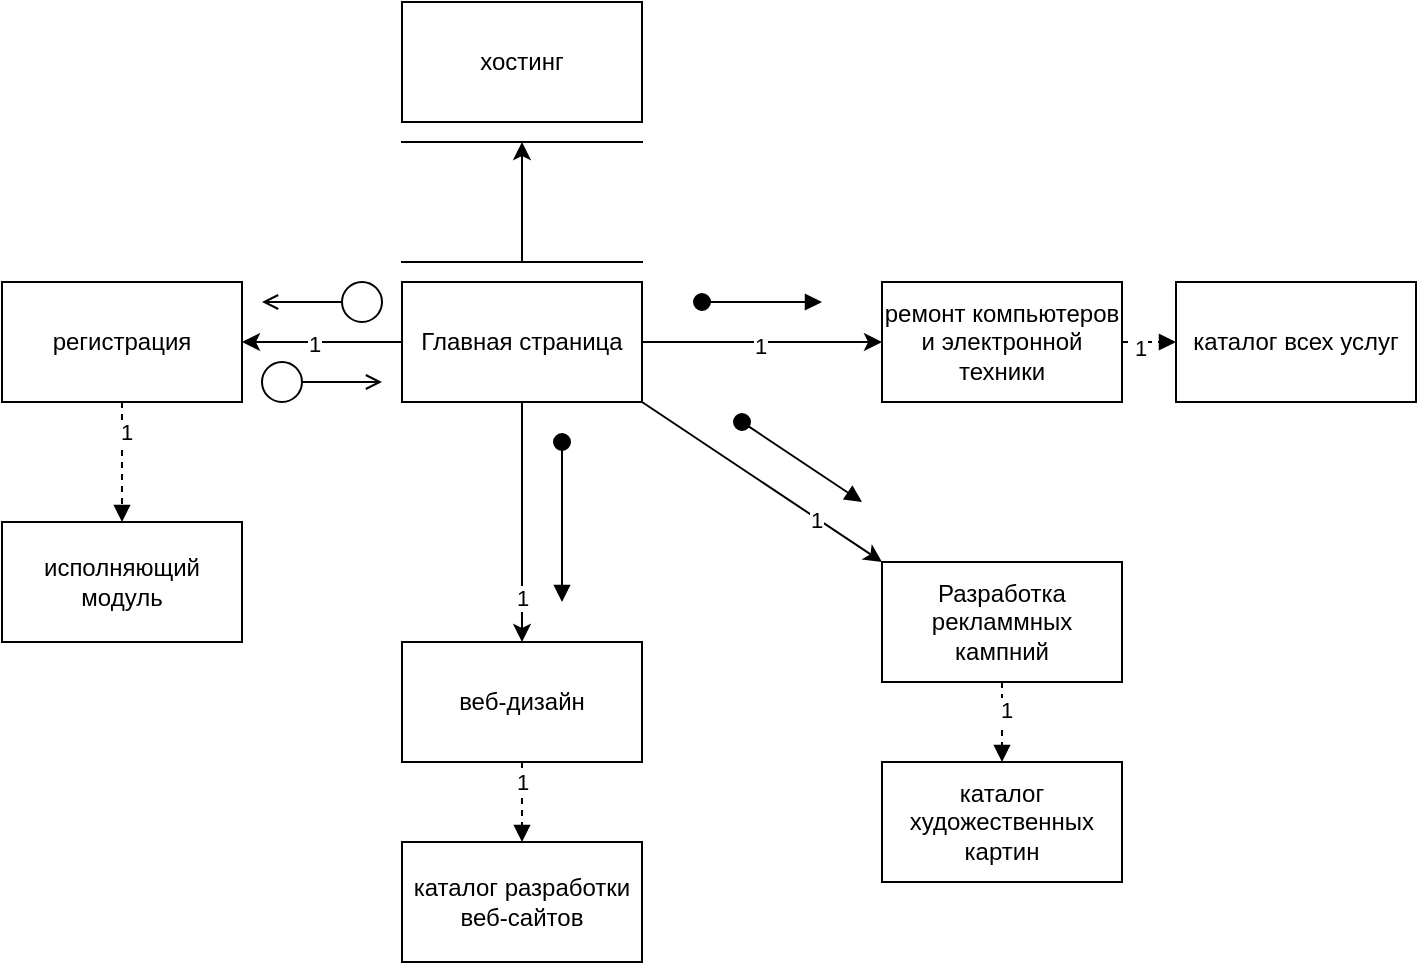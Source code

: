 <mxfile version="22.0.3" type="device">
  <diagram name="Страница — 1" id="F-eU39PXFaF1-KLR9q1Y">
    <mxGraphModel dx="545" dy="823" grid="1" gridSize="10" guides="1" tooltips="1" connect="1" arrows="1" fold="1" page="1" pageScale="1" pageWidth="827" pageHeight="1169" math="0" shadow="0">
      <root>
        <mxCell id="0" />
        <mxCell id="1" parent="0" />
        <mxCell id="WJ8ArPnDJe-wxjGNdDq4-6" value="" style="edgeStyle=orthogonalEdgeStyle;rounded=0;orthogonalLoop=1;jettySize=auto;html=1;" parent="1" source="WJ8ArPnDJe-wxjGNdDq4-1" target="WJ8ArPnDJe-wxjGNdDq4-5" edge="1">
          <mxGeometry relative="1" as="geometry" />
        </mxCell>
        <mxCell id="WJ8ArPnDJe-wxjGNdDq4-14" value="1" style="edgeLabel;html=1;align=center;verticalAlign=middle;resizable=0;points=[];" parent="WJ8ArPnDJe-wxjGNdDq4-6" vertex="1" connectable="0">
          <mxGeometry x="0.11" y="1" relative="1" as="geometry">
            <mxPoint as="offset" />
          </mxGeometry>
        </mxCell>
        <mxCell id="WJ8ArPnDJe-wxjGNdDq4-17" value="" style="edgeStyle=orthogonalEdgeStyle;rounded=0;orthogonalLoop=1;jettySize=auto;html=1;" parent="1" source="WJ8ArPnDJe-wxjGNdDq4-1" target="WJ8ArPnDJe-wxjGNdDq4-16" edge="1">
          <mxGeometry relative="1" as="geometry" />
        </mxCell>
        <mxCell id="WJ8ArPnDJe-wxjGNdDq4-27" value="1" style="edgeLabel;html=1;align=center;verticalAlign=middle;resizable=0;points=[];" parent="WJ8ArPnDJe-wxjGNdDq4-17" vertex="1" connectable="0">
          <mxGeometry x="0.633" relative="1" as="geometry">
            <mxPoint as="offset" />
          </mxGeometry>
        </mxCell>
        <mxCell id="WJ8ArPnDJe-wxjGNdDq4-19" value="" style="edgeStyle=orthogonalEdgeStyle;rounded=0;orthogonalLoop=1;jettySize=auto;html=1;" parent="1" source="WJ8ArPnDJe-wxjGNdDq4-1" target="WJ8ArPnDJe-wxjGNdDq4-18" edge="1">
          <mxGeometry relative="1" as="geometry" />
        </mxCell>
        <mxCell id="WJ8ArPnDJe-wxjGNdDq4-23" value="1" style="edgeLabel;html=1;align=center;verticalAlign=middle;resizable=0;points=[];" parent="WJ8ArPnDJe-wxjGNdDq4-19" vertex="1" connectable="0">
          <mxGeometry x="-0.023" y="-2" relative="1" as="geometry">
            <mxPoint as="offset" />
          </mxGeometry>
        </mxCell>
        <mxCell id="WJ8ArPnDJe-wxjGNdDq4-1" value="Главная страница" style="rounded=0;whiteSpace=wrap;html=1;" parent="1" vertex="1">
          <mxGeometry x="320" y="320" width="120" height="60" as="geometry" />
        </mxCell>
        <mxCell id="WJ8ArPnDJe-wxjGNdDq4-2" value="" style="shape=partialRectangle;whiteSpace=wrap;html=1;left=0;right=0;fillColor=none;" parent="1" vertex="1">
          <mxGeometry x="320" y="250" width="120" height="60" as="geometry" />
        </mxCell>
        <mxCell id="WJ8ArPnDJe-wxjGNdDq4-3" value="" style="endArrow=classic;html=1;rounded=0;entryX=0.5;entryY=0;entryDx=0;entryDy=0;" parent="1" target="WJ8ArPnDJe-wxjGNdDq4-2" edge="1">
          <mxGeometry width="50" height="50" relative="1" as="geometry">
            <mxPoint x="380" y="310" as="sourcePoint" />
            <mxPoint x="430" y="260" as="targetPoint" />
          </mxGeometry>
        </mxCell>
        <mxCell id="WJ8ArPnDJe-wxjGNdDq4-4" value="хостинг" style="rounded=0;whiteSpace=wrap;html=1;" parent="1" vertex="1">
          <mxGeometry x="320" y="180" width="120" height="60" as="geometry" />
        </mxCell>
        <mxCell id="WJ8ArPnDJe-wxjGNdDq4-5" value="регистрация" style="rounded=0;whiteSpace=wrap;html=1;" parent="1" vertex="1">
          <mxGeometry x="120" y="320" width="120" height="60" as="geometry" />
        </mxCell>
        <mxCell id="WJ8ArPnDJe-wxjGNdDq4-7" value="исполняющий модуль" style="rounded=0;whiteSpace=wrap;html=1;" parent="1" vertex="1">
          <mxGeometry x="120" y="440" width="120" height="60" as="geometry" />
        </mxCell>
        <mxCell id="WJ8ArPnDJe-wxjGNdDq4-9" value="" style="ellipse;html=1;" parent="1" vertex="1">
          <mxGeometry x="250" y="360" width="20" height="20" as="geometry" />
        </mxCell>
        <mxCell id="WJ8ArPnDJe-wxjGNdDq4-10" value="" style="endArrow=open;html=1;rounded=0;align=center;verticalAlign=top;endFill=0;labelBackgroundColor=none;endSize=6;" parent="1" source="WJ8ArPnDJe-wxjGNdDq4-9" edge="1">
          <mxGeometry relative="1" as="geometry">
            <mxPoint x="310" y="370" as="targetPoint" />
          </mxGeometry>
        </mxCell>
        <mxCell id="WJ8ArPnDJe-wxjGNdDq4-11" value="" style="ellipse;html=1;" parent="1" vertex="1">
          <mxGeometry x="290" y="320" width="20" height="20" as="geometry" />
        </mxCell>
        <mxCell id="WJ8ArPnDJe-wxjGNdDq4-12" value="" style="endArrow=open;html=1;rounded=0;align=center;verticalAlign=top;endFill=0;labelBackgroundColor=none;endSize=6;" parent="1" source="WJ8ArPnDJe-wxjGNdDq4-11" edge="1">
          <mxGeometry relative="1" as="geometry">
            <mxPoint x="250" y="330" as="targetPoint" />
          </mxGeometry>
        </mxCell>
        <mxCell id="WJ8ArPnDJe-wxjGNdDq4-13" value="" style="html=1;verticalAlign=bottom;labelBackgroundColor=none;endArrow=block;endFill=1;dashed=1;rounded=0;entryX=0.5;entryY=0;entryDx=0;entryDy=0;" parent="1" target="WJ8ArPnDJe-wxjGNdDq4-7" edge="1">
          <mxGeometry width="160" relative="1" as="geometry">
            <mxPoint x="180" y="380" as="sourcePoint" />
            <mxPoint x="340" y="380" as="targetPoint" />
          </mxGeometry>
        </mxCell>
        <mxCell id="WJ8ArPnDJe-wxjGNdDq4-15" value="1" style="edgeLabel;html=1;align=center;verticalAlign=middle;resizable=0;points=[];" parent="WJ8ArPnDJe-wxjGNdDq4-13" vertex="1" connectable="0">
          <mxGeometry x="-0.5" y="2" relative="1" as="geometry">
            <mxPoint as="offset" />
          </mxGeometry>
        </mxCell>
        <mxCell id="WJ8ArPnDJe-wxjGNdDq4-16" value="веб-дизайн" style="rounded=0;whiteSpace=wrap;html=1;" parent="1" vertex="1">
          <mxGeometry x="320" y="500" width="120" height="60" as="geometry" />
        </mxCell>
        <mxCell id="WJ8ArPnDJe-wxjGNdDq4-18" value="ремонт компьютеров и электронной техники" style="rounded=0;whiteSpace=wrap;html=1;" parent="1" vertex="1">
          <mxGeometry x="560" y="320" width="120" height="60" as="geometry" />
        </mxCell>
        <mxCell id="WJ8ArPnDJe-wxjGNdDq4-20" value="Разработка рекламмных кампний" style="rounded=0;whiteSpace=wrap;html=1;" parent="1" vertex="1">
          <mxGeometry x="560" y="460" width="120" height="60" as="geometry" />
        </mxCell>
        <mxCell id="WJ8ArPnDJe-wxjGNdDq4-21" value="" style="endArrow=classic;html=1;rounded=0;entryX=0;entryY=0;entryDx=0;entryDy=0;" parent="1" target="WJ8ArPnDJe-wxjGNdDq4-20" edge="1">
          <mxGeometry width="50" height="50" relative="1" as="geometry">
            <mxPoint x="440" y="380" as="sourcePoint" />
            <mxPoint x="490" y="330" as="targetPoint" />
          </mxGeometry>
        </mxCell>
        <mxCell id="WJ8ArPnDJe-wxjGNdDq4-25" value="1" style="edgeLabel;html=1;align=center;verticalAlign=middle;resizable=0;points=[];" parent="WJ8ArPnDJe-wxjGNdDq4-21" vertex="1" connectable="0">
          <mxGeometry x="0.465" relative="1" as="geometry">
            <mxPoint x="-1" as="offset" />
          </mxGeometry>
        </mxCell>
        <mxCell id="WJ8ArPnDJe-wxjGNdDq4-22" value="" style="html=1;verticalAlign=bottom;startArrow=oval;startFill=1;endArrow=block;startSize=8;curved=0;rounded=0;" parent="1" edge="1">
          <mxGeometry width="60" relative="1" as="geometry">
            <mxPoint x="470" y="330" as="sourcePoint" />
            <mxPoint x="530" y="330" as="targetPoint" />
          </mxGeometry>
        </mxCell>
        <mxCell id="WJ8ArPnDJe-wxjGNdDq4-24" value="" style="html=1;verticalAlign=bottom;startArrow=oval;startFill=1;endArrow=block;startSize=8;curved=0;rounded=0;" parent="1" edge="1">
          <mxGeometry width="60" relative="1" as="geometry">
            <mxPoint x="490" y="390" as="sourcePoint" />
            <mxPoint x="550" y="430" as="targetPoint" />
          </mxGeometry>
        </mxCell>
        <mxCell id="WJ8ArPnDJe-wxjGNdDq4-26" value="" style="html=1;verticalAlign=bottom;startArrow=oval;startFill=1;endArrow=block;startSize=8;curved=0;rounded=0;" parent="1" edge="1">
          <mxGeometry width="60" relative="1" as="geometry">
            <mxPoint x="400" y="400" as="sourcePoint" />
            <mxPoint x="400" y="480" as="targetPoint" />
          </mxGeometry>
        </mxCell>
        <mxCell id="WJ8ArPnDJe-wxjGNdDq4-28" value="каталог разработки веб-сайтов" style="rounded=0;whiteSpace=wrap;html=1;" parent="1" vertex="1">
          <mxGeometry x="320" y="600" width="120" height="60" as="geometry" />
        </mxCell>
        <mxCell id="WJ8ArPnDJe-wxjGNdDq4-29" value="" style="html=1;verticalAlign=bottom;labelBackgroundColor=none;endArrow=block;endFill=1;dashed=1;rounded=0;entryX=0.5;entryY=0;entryDx=0;entryDy=0;" parent="1" target="WJ8ArPnDJe-wxjGNdDq4-28" edge="1">
          <mxGeometry width="160" relative="1" as="geometry">
            <mxPoint x="380" y="560" as="sourcePoint" />
            <mxPoint x="540" y="560" as="targetPoint" />
          </mxGeometry>
        </mxCell>
        <mxCell id="WJ8ArPnDJe-wxjGNdDq4-30" value="1" style="edgeLabel;html=1;align=center;verticalAlign=middle;resizable=0;points=[];" parent="WJ8ArPnDJe-wxjGNdDq4-29" vertex="1" connectable="0">
          <mxGeometry x="-0.49" relative="1" as="geometry">
            <mxPoint as="offset" />
          </mxGeometry>
        </mxCell>
        <mxCell id="WJ8ArPnDJe-wxjGNdDq4-33" value="каталог художественных картин" style="rounded=0;whiteSpace=wrap;html=1;" parent="1" vertex="1">
          <mxGeometry x="560" y="560" width="120" height="60" as="geometry" />
        </mxCell>
        <mxCell id="WJ8ArPnDJe-wxjGNdDq4-34" value="" style="html=1;verticalAlign=bottom;labelBackgroundColor=none;endArrow=block;endFill=1;dashed=1;rounded=0;entryX=0.5;entryY=0;entryDx=0;entryDy=0;" parent="1" target="WJ8ArPnDJe-wxjGNdDq4-33" edge="1">
          <mxGeometry width="160" relative="1" as="geometry">
            <mxPoint x="620" y="520" as="sourcePoint" />
            <mxPoint x="780" y="520" as="targetPoint" />
          </mxGeometry>
        </mxCell>
        <mxCell id="WJ8ArPnDJe-wxjGNdDq4-35" value="1" style="edgeLabel;html=1;align=center;verticalAlign=middle;resizable=0;points=[];" parent="WJ8ArPnDJe-wxjGNdDq4-34" vertex="1" connectable="0">
          <mxGeometry x="-0.29" y="2" relative="1" as="geometry">
            <mxPoint as="offset" />
          </mxGeometry>
        </mxCell>
        <mxCell id="WJ8ArPnDJe-wxjGNdDq4-36" value="каталог всех услуг" style="rounded=0;whiteSpace=wrap;html=1;" parent="1" vertex="1">
          <mxGeometry x="707" y="320" width="120" height="60" as="geometry" />
        </mxCell>
        <mxCell id="WJ8ArPnDJe-wxjGNdDq4-37" value="" style="html=1;verticalAlign=bottom;labelBackgroundColor=none;endArrow=block;endFill=1;dashed=1;rounded=0;entryX=0;entryY=0.5;entryDx=0;entryDy=0;" parent="1" target="WJ8ArPnDJe-wxjGNdDq4-36" edge="1">
          <mxGeometry width="160" relative="1" as="geometry">
            <mxPoint x="680" y="350" as="sourcePoint" />
            <mxPoint x="710" y="350" as="targetPoint" />
          </mxGeometry>
        </mxCell>
        <mxCell id="WJ8ArPnDJe-wxjGNdDq4-38" value="1" style="edgeLabel;html=1;align=center;verticalAlign=middle;resizable=0;points=[];" parent="WJ8ArPnDJe-wxjGNdDq4-37" vertex="1" connectable="0">
          <mxGeometry x="-0.363" y="-3" relative="1" as="geometry">
            <mxPoint as="offset" />
          </mxGeometry>
        </mxCell>
      </root>
    </mxGraphModel>
  </diagram>
</mxfile>
